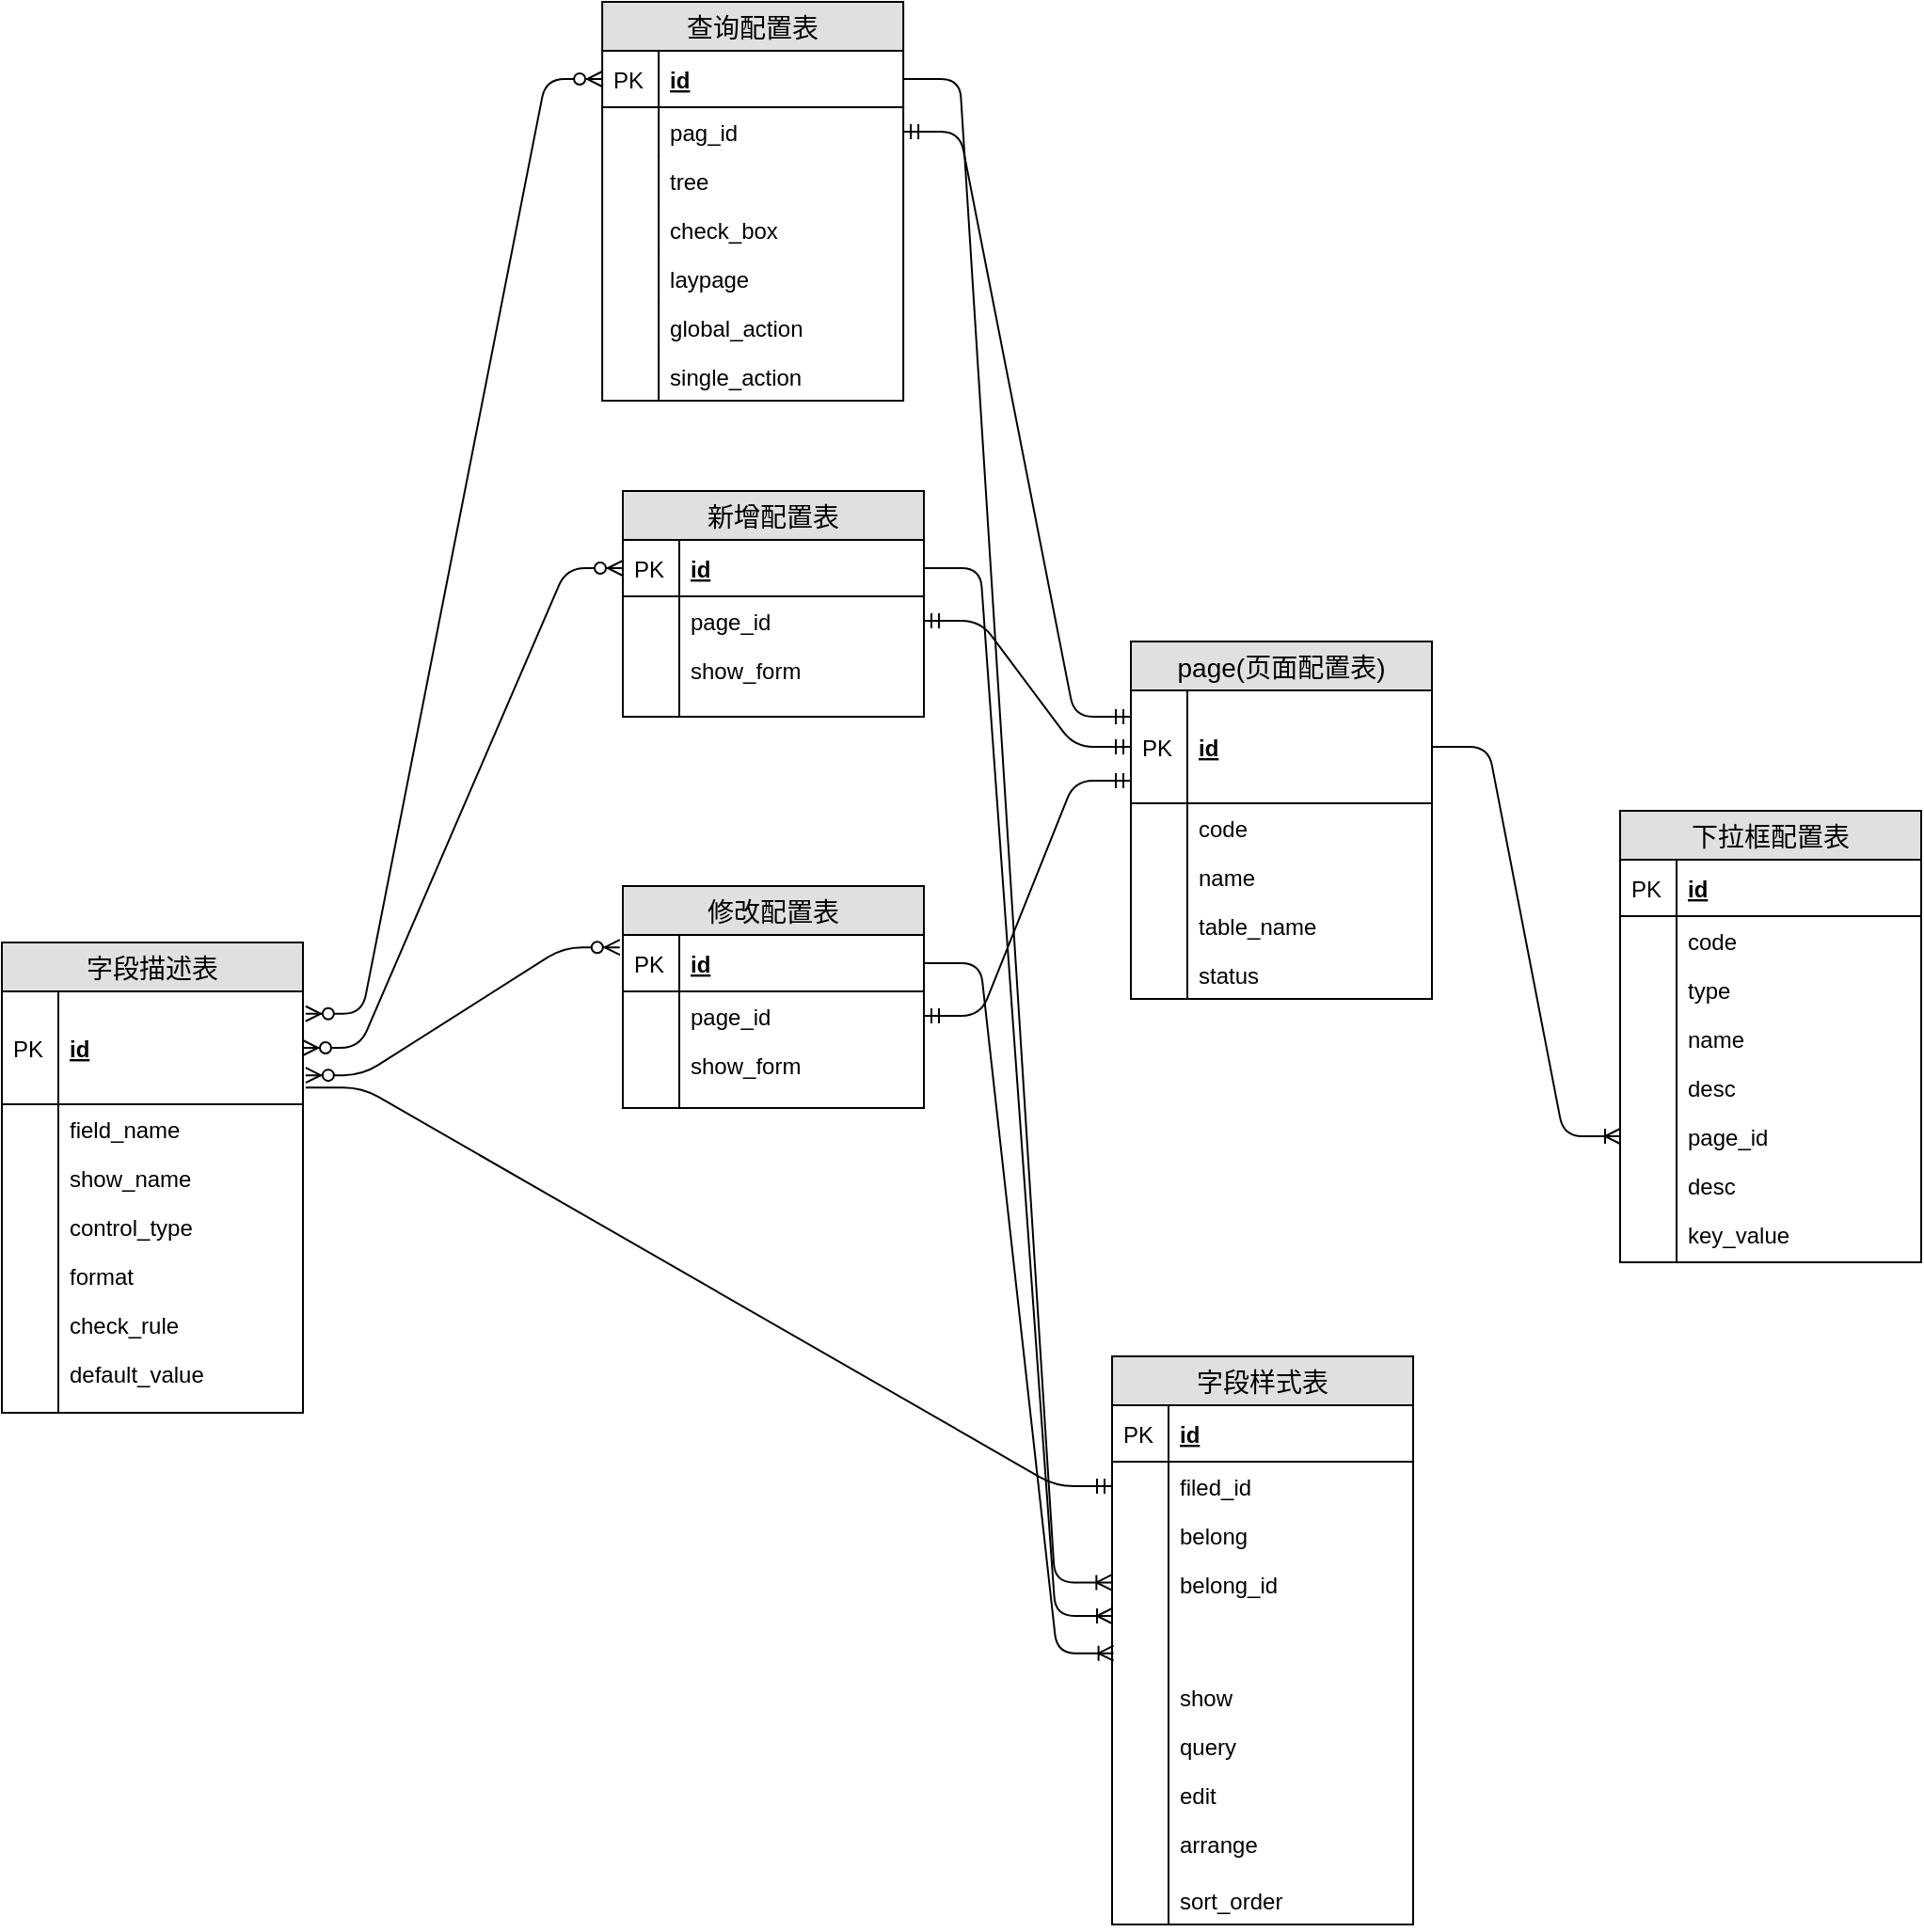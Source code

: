 <mxfile version="12.6.5" type="github">
  <diagram id="ws6lZEbR3iSWEsv3Xen0" name="第 1 页">
    <mxGraphModel dx="1848" dy="1738" grid="1" gridSize="10" guides="1" tooltips="1" connect="1" arrows="1" fold="1" page="1" pageScale="1" pageWidth="827" pageHeight="1169" math="0" shadow="0">
      <root>
        <mxCell id="0"/>
        <mxCell id="1" parent="0"/>
        <mxCell id="O1Zh5Ntyxq8UXQbU3Ag8-3" value="page(页面配置表)" style="swimlane;fontStyle=0;childLayout=stackLayout;horizontal=1;startSize=26;fillColor=#e0e0e0;horizontalStack=0;resizeParent=1;resizeParentMax=0;resizeLast=0;collapsible=1;marginBottom=0;swimlaneFillColor=#ffffff;align=center;fontSize=14;" parent="1" vertex="1">
          <mxGeometry x="120" y="170" width="160" height="190" as="geometry"/>
        </mxCell>
        <mxCell id="O1Zh5Ntyxq8UXQbU3Ag8-4" value="id" style="shape=partialRectangle;top=0;left=0;right=0;bottom=1;align=left;verticalAlign=middle;fillColor=none;spacingLeft=34;spacingRight=4;overflow=hidden;rotatable=0;points=[[0,0.5],[1,0.5]];portConstraint=eastwest;dropTarget=0;fontStyle=5;fontSize=12;" parent="O1Zh5Ntyxq8UXQbU3Ag8-3" vertex="1">
          <mxGeometry y="26" width="160" height="60" as="geometry"/>
        </mxCell>
        <mxCell id="O1Zh5Ntyxq8UXQbU3Ag8-5" value="PK" style="shape=partialRectangle;top=0;left=0;bottom=0;fillColor=none;align=left;verticalAlign=middle;spacingLeft=4;spacingRight=4;overflow=hidden;rotatable=0;points=[];portConstraint=eastwest;part=1;fontSize=12;" parent="O1Zh5Ntyxq8UXQbU3Ag8-4" vertex="1" connectable="0">
          <mxGeometry width="30" height="60" as="geometry"/>
        </mxCell>
        <mxCell id="O1Zh5Ntyxq8UXQbU3Ag8-6" value="code" style="shape=partialRectangle;top=0;left=0;right=0;bottom=0;align=left;verticalAlign=top;fillColor=none;spacingLeft=34;spacingRight=4;overflow=hidden;rotatable=0;points=[[0,0.5],[1,0.5]];portConstraint=eastwest;dropTarget=0;fontSize=12;" parent="O1Zh5Ntyxq8UXQbU3Ag8-3" vertex="1">
          <mxGeometry y="86" width="160" height="26" as="geometry"/>
        </mxCell>
        <mxCell id="O1Zh5Ntyxq8UXQbU3Ag8-7" value="" style="shape=partialRectangle;top=0;left=0;bottom=0;fillColor=none;align=left;verticalAlign=top;spacingLeft=4;spacingRight=4;overflow=hidden;rotatable=0;points=[];portConstraint=eastwest;part=1;fontSize=12;" parent="O1Zh5Ntyxq8UXQbU3Ag8-6" vertex="1" connectable="0">
          <mxGeometry width="30" height="26" as="geometry"/>
        </mxCell>
        <mxCell id="O1Zh5Ntyxq8UXQbU3Ag8-8" value="name" style="shape=partialRectangle;top=0;left=0;right=0;bottom=0;align=left;verticalAlign=top;fillColor=none;spacingLeft=34;spacingRight=4;overflow=hidden;rotatable=0;points=[[0,0.5],[1,0.5]];portConstraint=eastwest;dropTarget=0;fontSize=12;" parent="O1Zh5Ntyxq8UXQbU3Ag8-3" vertex="1">
          <mxGeometry y="112" width="160" height="26" as="geometry"/>
        </mxCell>
        <mxCell id="O1Zh5Ntyxq8UXQbU3Ag8-9" value="" style="shape=partialRectangle;top=0;left=0;bottom=0;fillColor=none;align=left;verticalAlign=top;spacingLeft=4;spacingRight=4;overflow=hidden;rotatable=0;points=[];portConstraint=eastwest;part=1;fontSize=12;" parent="O1Zh5Ntyxq8UXQbU3Ag8-8" vertex="1" connectable="0">
          <mxGeometry width="30" height="26" as="geometry"/>
        </mxCell>
        <mxCell id="O1Zh5Ntyxq8UXQbU3Ag8-10" value="table_name" style="shape=partialRectangle;top=0;left=0;right=0;bottom=0;align=left;verticalAlign=top;fillColor=none;spacingLeft=34;spacingRight=4;overflow=hidden;rotatable=0;points=[[0,0.5],[1,0.5]];portConstraint=eastwest;dropTarget=0;fontSize=12;" parent="O1Zh5Ntyxq8UXQbU3Ag8-3" vertex="1">
          <mxGeometry y="138" width="160" height="26" as="geometry"/>
        </mxCell>
        <mxCell id="O1Zh5Ntyxq8UXQbU3Ag8-11" value="" style="shape=partialRectangle;top=0;left=0;bottom=0;fillColor=none;align=left;verticalAlign=top;spacingLeft=4;spacingRight=4;overflow=hidden;rotatable=0;points=[];portConstraint=eastwest;part=1;fontSize=12;" parent="O1Zh5Ntyxq8UXQbU3Ag8-10" vertex="1" connectable="0">
          <mxGeometry width="30" height="26" as="geometry"/>
        </mxCell>
        <mxCell id="QCWBeS-BqgH0feekaY_x-1" value="status" style="shape=partialRectangle;top=0;left=0;right=0;bottom=0;align=left;verticalAlign=top;fillColor=none;spacingLeft=34;spacingRight=4;overflow=hidden;rotatable=0;points=[[0,0.5],[1,0.5]];portConstraint=eastwest;dropTarget=0;fontSize=12;" vertex="1" parent="O1Zh5Ntyxq8UXQbU3Ag8-3">
          <mxGeometry y="164" width="160" height="26" as="geometry"/>
        </mxCell>
        <mxCell id="QCWBeS-BqgH0feekaY_x-2" value="" style="shape=partialRectangle;top=0;left=0;bottom=0;fillColor=none;align=left;verticalAlign=top;spacingLeft=4;spacingRight=4;overflow=hidden;rotatable=0;points=[];portConstraint=eastwest;part=1;fontSize=12;" vertex="1" connectable="0" parent="QCWBeS-BqgH0feekaY_x-1">
          <mxGeometry width="30" height="26" as="geometry"/>
        </mxCell>
        <mxCell id="O1Zh5Ntyxq8UXQbU3Ag8-12" value="" style="shape=partialRectangle;top=0;left=0;right=0;bottom=0;align=left;verticalAlign=top;fillColor=none;spacingLeft=34;spacingRight=4;overflow=hidden;rotatable=0;points=[[0,0.5],[1,0.5]];portConstraint=eastwest;dropTarget=0;fontSize=12;" parent="O1Zh5Ntyxq8UXQbU3Ag8-3" vertex="1">
          <mxGeometry y="190" width="160" as="geometry"/>
        </mxCell>
        <mxCell id="O1Zh5Ntyxq8UXQbU3Ag8-13" value="" style="shape=partialRectangle;top=0;left=0;bottom=0;fillColor=none;align=left;verticalAlign=top;spacingLeft=4;spacingRight=4;overflow=hidden;rotatable=0;points=[];portConstraint=eastwest;part=1;fontSize=12;" parent="O1Zh5Ntyxq8UXQbU3Ag8-12" vertex="1" connectable="0">
          <mxGeometry width="30" as="geometry"/>
        </mxCell>
        <mxCell id="O1Zh5Ntyxq8UXQbU3Ag8-14" value="下拉框配置表" style="swimlane;fontStyle=0;childLayout=stackLayout;horizontal=1;startSize=26;fillColor=#e0e0e0;horizontalStack=0;resizeParent=1;resizeParentMax=0;resizeLast=0;collapsible=1;marginBottom=0;swimlaneFillColor=#ffffff;align=center;fontSize=14;" parent="1" vertex="1">
          <mxGeometry x="380" y="260" width="160" height="240" as="geometry"/>
        </mxCell>
        <mxCell id="O1Zh5Ntyxq8UXQbU3Ag8-15" value="id" style="shape=partialRectangle;top=0;left=0;right=0;bottom=1;align=left;verticalAlign=middle;fillColor=none;spacingLeft=34;spacingRight=4;overflow=hidden;rotatable=0;points=[[0,0.5],[1,0.5]];portConstraint=eastwest;dropTarget=0;fontStyle=5;fontSize=12;" parent="O1Zh5Ntyxq8UXQbU3Ag8-14" vertex="1">
          <mxGeometry y="26" width="160" height="30" as="geometry"/>
        </mxCell>
        <mxCell id="O1Zh5Ntyxq8UXQbU3Ag8-16" value="PK" style="shape=partialRectangle;top=0;left=0;bottom=0;fillColor=none;align=left;verticalAlign=middle;spacingLeft=4;spacingRight=4;overflow=hidden;rotatable=0;points=[];portConstraint=eastwest;part=1;fontSize=12;" parent="O1Zh5Ntyxq8UXQbU3Ag8-15" vertex="1" connectable="0">
          <mxGeometry width="30" height="30" as="geometry"/>
        </mxCell>
        <mxCell id="O1Zh5Ntyxq8UXQbU3Ag8-17" value="code" style="shape=partialRectangle;top=0;left=0;right=0;bottom=0;align=left;verticalAlign=top;fillColor=none;spacingLeft=34;spacingRight=4;overflow=hidden;rotatable=0;points=[[0,0.5],[1,0.5]];portConstraint=eastwest;dropTarget=0;fontSize=12;" parent="O1Zh5Ntyxq8UXQbU3Ag8-14" vertex="1">
          <mxGeometry y="56" width="160" height="26" as="geometry"/>
        </mxCell>
        <mxCell id="O1Zh5Ntyxq8UXQbU3Ag8-18" value="" style="shape=partialRectangle;top=0;left=0;bottom=0;fillColor=none;align=left;verticalAlign=top;spacingLeft=4;spacingRight=4;overflow=hidden;rotatable=0;points=[];portConstraint=eastwest;part=1;fontSize=12;" parent="O1Zh5Ntyxq8UXQbU3Ag8-17" vertex="1" connectable="0">
          <mxGeometry width="30" height="26" as="geometry"/>
        </mxCell>
        <mxCell id="QCWBeS-BqgH0feekaY_x-41" value="type" style="shape=partialRectangle;top=0;left=0;right=0;bottom=0;align=left;verticalAlign=top;fillColor=none;spacingLeft=34;spacingRight=4;overflow=hidden;rotatable=0;points=[[0,0.5],[1,0.5]];portConstraint=eastwest;dropTarget=0;fontSize=12;" vertex="1" parent="O1Zh5Ntyxq8UXQbU3Ag8-14">
          <mxGeometry y="82" width="160" height="26" as="geometry"/>
        </mxCell>
        <mxCell id="QCWBeS-BqgH0feekaY_x-42" value="" style="shape=partialRectangle;top=0;left=0;bottom=0;fillColor=none;align=left;verticalAlign=top;spacingLeft=4;spacingRight=4;overflow=hidden;rotatable=0;points=[];portConstraint=eastwest;part=1;fontSize=12;" vertex="1" connectable="0" parent="QCWBeS-BqgH0feekaY_x-41">
          <mxGeometry width="30" height="26" as="geometry"/>
        </mxCell>
        <mxCell id="O1Zh5Ntyxq8UXQbU3Ag8-19" value="name&#xa;" style="shape=partialRectangle;top=0;left=0;right=0;bottom=0;align=left;verticalAlign=top;fillColor=none;spacingLeft=34;spacingRight=4;overflow=hidden;rotatable=0;points=[[0,0.5],[1,0.5]];portConstraint=eastwest;dropTarget=0;fontSize=12;" parent="O1Zh5Ntyxq8UXQbU3Ag8-14" vertex="1">
          <mxGeometry y="108" width="160" height="26" as="geometry"/>
        </mxCell>
        <mxCell id="O1Zh5Ntyxq8UXQbU3Ag8-20" value="" style="shape=partialRectangle;top=0;left=0;bottom=0;fillColor=none;align=left;verticalAlign=top;spacingLeft=4;spacingRight=4;overflow=hidden;rotatable=0;points=[];portConstraint=eastwest;part=1;fontSize=12;" parent="O1Zh5Ntyxq8UXQbU3Ag8-19" vertex="1" connectable="0">
          <mxGeometry width="30" height="26" as="geometry"/>
        </mxCell>
        <mxCell id="O1Zh5Ntyxq8UXQbU3Ag8-21" value="desc" style="shape=partialRectangle;top=0;left=0;right=0;bottom=0;align=left;verticalAlign=top;fillColor=none;spacingLeft=34;spacingRight=4;overflow=hidden;rotatable=0;points=[[0,0.5],[1,0.5]];portConstraint=eastwest;dropTarget=0;fontSize=12;" parent="O1Zh5Ntyxq8UXQbU3Ag8-14" vertex="1">
          <mxGeometry y="134" width="160" height="26" as="geometry"/>
        </mxCell>
        <mxCell id="O1Zh5Ntyxq8UXQbU3Ag8-22" value="" style="shape=partialRectangle;top=0;left=0;bottom=0;fillColor=none;align=left;verticalAlign=top;spacingLeft=4;spacingRight=4;overflow=hidden;rotatable=0;points=[];portConstraint=eastwest;part=1;fontSize=12;" parent="O1Zh5Ntyxq8UXQbU3Ag8-21" vertex="1" connectable="0">
          <mxGeometry width="30" height="26" as="geometry"/>
        </mxCell>
        <mxCell id="O1Zh5Ntyxq8UXQbU3Ag8-64" value="page_id" style="shape=partialRectangle;top=0;left=0;right=0;bottom=0;align=left;verticalAlign=top;fillColor=none;spacingLeft=34;spacingRight=4;overflow=hidden;rotatable=0;points=[[0,0.5],[1,0.5]];portConstraint=eastwest;dropTarget=0;fontSize=12;" parent="O1Zh5Ntyxq8UXQbU3Ag8-14" vertex="1">
          <mxGeometry y="160" width="160" height="26" as="geometry"/>
        </mxCell>
        <mxCell id="O1Zh5Ntyxq8UXQbU3Ag8-65" value="" style="shape=partialRectangle;top=0;left=0;bottom=0;fillColor=none;align=left;verticalAlign=top;spacingLeft=4;spacingRight=4;overflow=hidden;rotatable=0;points=[];portConstraint=eastwest;part=1;fontSize=12;" parent="O1Zh5Ntyxq8UXQbU3Ag8-64" vertex="1" connectable="0">
          <mxGeometry width="30" height="26" as="geometry"/>
        </mxCell>
        <mxCell id="O1Zh5Ntyxq8UXQbU3Ag8-66" value="desc" style="shape=partialRectangle;top=0;left=0;right=0;bottom=0;align=left;verticalAlign=top;fillColor=none;spacingLeft=34;spacingRight=4;overflow=hidden;rotatable=0;points=[[0,0.5],[1,0.5]];portConstraint=eastwest;dropTarget=0;fontSize=12;" parent="O1Zh5Ntyxq8UXQbU3Ag8-14" vertex="1">
          <mxGeometry y="186" width="160" height="26" as="geometry"/>
        </mxCell>
        <mxCell id="O1Zh5Ntyxq8UXQbU3Ag8-67" value="" style="shape=partialRectangle;top=0;left=0;bottom=0;fillColor=none;align=left;verticalAlign=top;spacingLeft=4;spacingRight=4;overflow=hidden;rotatable=0;points=[];portConstraint=eastwest;part=1;fontSize=12;" parent="O1Zh5Ntyxq8UXQbU3Ag8-66" vertex="1" connectable="0">
          <mxGeometry width="30" height="26" as="geometry"/>
        </mxCell>
        <mxCell id="O1Zh5Ntyxq8UXQbU3Ag8-69" value="key_value" style="shape=partialRectangle;top=0;left=0;right=0;bottom=0;align=left;verticalAlign=top;fillColor=none;spacingLeft=34;spacingRight=4;overflow=hidden;rotatable=0;points=[[0,0.5],[1,0.5]];portConstraint=eastwest;dropTarget=0;fontSize=12;" parent="O1Zh5Ntyxq8UXQbU3Ag8-14" vertex="1">
          <mxGeometry y="212" width="160" height="26" as="geometry"/>
        </mxCell>
        <mxCell id="O1Zh5Ntyxq8UXQbU3Ag8-70" value="" style="shape=partialRectangle;top=0;left=0;bottom=0;fillColor=none;align=left;verticalAlign=top;spacingLeft=4;spacingRight=4;overflow=hidden;rotatable=0;points=[];portConstraint=eastwest;part=1;fontSize=12;" parent="O1Zh5Ntyxq8UXQbU3Ag8-69" vertex="1" connectable="0">
          <mxGeometry width="30" height="26" as="geometry"/>
        </mxCell>
        <mxCell id="O1Zh5Ntyxq8UXQbU3Ag8-23" value="" style="shape=partialRectangle;top=0;left=0;right=0;bottom=0;align=left;verticalAlign=top;fillColor=none;spacingLeft=34;spacingRight=4;overflow=hidden;rotatable=0;points=[[0,0.5],[1,0.5]];portConstraint=eastwest;dropTarget=0;fontSize=12;" parent="O1Zh5Ntyxq8UXQbU3Ag8-14" vertex="1">
          <mxGeometry y="238" width="160" height="2" as="geometry"/>
        </mxCell>
        <mxCell id="O1Zh5Ntyxq8UXQbU3Ag8-24" value="" style="shape=partialRectangle;top=0;left=0;bottom=0;fillColor=none;align=left;verticalAlign=top;spacingLeft=4;spacingRight=4;overflow=hidden;rotatable=0;points=[];portConstraint=eastwest;part=1;fontSize=12;" parent="O1Zh5Ntyxq8UXQbU3Ag8-23" vertex="1" connectable="0">
          <mxGeometry width="30" height="2" as="geometry"/>
        </mxCell>
        <mxCell id="O1Zh5Ntyxq8UXQbU3Ag8-25" value="查询配置表" style="swimlane;fontStyle=0;childLayout=stackLayout;horizontal=1;startSize=26;fillColor=#e0e0e0;horizontalStack=0;resizeParent=1;resizeParentMax=0;resizeLast=0;collapsible=1;marginBottom=0;swimlaneFillColor=#ffffff;align=center;fontSize=14;" parent="1" vertex="1">
          <mxGeometry x="-160.94" y="-170" width="160" height="212" as="geometry"/>
        </mxCell>
        <mxCell id="O1Zh5Ntyxq8UXQbU3Ag8-26" value="id" style="shape=partialRectangle;top=0;left=0;right=0;bottom=1;align=left;verticalAlign=middle;fillColor=none;spacingLeft=34;spacingRight=4;overflow=hidden;rotatable=0;points=[[0,0.5],[1,0.5]];portConstraint=eastwest;dropTarget=0;fontStyle=5;fontSize=12;" parent="O1Zh5Ntyxq8UXQbU3Ag8-25" vertex="1">
          <mxGeometry y="26" width="160" height="30" as="geometry"/>
        </mxCell>
        <mxCell id="O1Zh5Ntyxq8UXQbU3Ag8-27" value="PK" style="shape=partialRectangle;top=0;left=0;bottom=0;fillColor=none;align=left;verticalAlign=middle;spacingLeft=4;spacingRight=4;overflow=hidden;rotatable=0;points=[];portConstraint=eastwest;part=1;fontSize=12;" parent="O1Zh5Ntyxq8UXQbU3Ag8-26" vertex="1" connectable="0">
          <mxGeometry width="30" height="30" as="geometry"/>
        </mxCell>
        <mxCell id="O1Zh5Ntyxq8UXQbU3Ag8-28" value="pag_id" style="shape=partialRectangle;top=0;left=0;right=0;bottom=0;align=left;verticalAlign=top;fillColor=none;spacingLeft=34;spacingRight=4;overflow=hidden;rotatable=0;points=[[0,0.5],[1,0.5]];portConstraint=eastwest;dropTarget=0;fontSize=12;" parent="O1Zh5Ntyxq8UXQbU3Ag8-25" vertex="1">
          <mxGeometry y="56" width="160" height="26" as="geometry"/>
        </mxCell>
        <mxCell id="O1Zh5Ntyxq8UXQbU3Ag8-29" value="" style="shape=partialRectangle;top=0;left=0;bottom=0;fillColor=none;align=left;verticalAlign=top;spacingLeft=4;spacingRight=4;overflow=hidden;rotatable=0;points=[];portConstraint=eastwest;part=1;fontSize=12;" parent="O1Zh5Ntyxq8UXQbU3Ag8-28" vertex="1" connectable="0">
          <mxGeometry width="30" height="26" as="geometry"/>
        </mxCell>
        <mxCell id="O1Zh5Ntyxq8UXQbU3Ag8-72" value="tree" style="shape=partialRectangle;top=0;left=0;right=0;bottom=0;align=left;verticalAlign=top;fillColor=none;spacingLeft=34;spacingRight=4;overflow=hidden;rotatable=0;points=[[0,0.5],[1,0.5]];portConstraint=eastwest;dropTarget=0;fontSize=12;" parent="O1Zh5Ntyxq8UXQbU3Ag8-25" vertex="1">
          <mxGeometry y="82" width="160" height="26" as="geometry"/>
        </mxCell>
        <mxCell id="O1Zh5Ntyxq8UXQbU3Ag8-73" value="" style="shape=partialRectangle;top=0;left=0;bottom=0;fillColor=none;align=left;verticalAlign=top;spacingLeft=4;spacingRight=4;overflow=hidden;rotatable=0;points=[];portConstraint=eastwest;part=1;fontSize=12;" parent="O1Zh5Ntyxq8UXQbU3Ag8-72" vertex="1" connectable="0">
          <mxGeometry width="30" height="26" as="geometry"/>
        </mxCell>
        <mxCell id="O1Zh5Ntyxq8UXQbU3Ag8-74" value="check_box" style="shape=partialRectangle;top=0;left=0;right=0;bottom=0;align=left;verticalAlign=top;fillColor=none;spacingLeft=34;spacingRight=4;overflow=hidden;rotatable=0;points=[[0,0.5],[1,0.5]];portConstraint=eastwest;dropTarget=0;fontSize=12;" parent="O1Zh5Ntyxq8UXQbU3Ag8-25" vertex="1">
          <mxGeometry y="108" width="160" height="26" as="geometry"/>
        </mxCell>
        <mxCell id="O1Zh5Ntyxq8UXQbU3Ag8-75" value="" style="shape=partialRectangle;top=0;left=0;bottom=0;fillColor=none;align=left;verticalAlign=top;spacingLeft=4;spacingRight=4;overflow=hidden;rotatable=0;points=[];portConstraint=eastwest;part=1;fontSize=12;" parent="O1Zh5Ntyxq8UXQbU3Ag8-74" vertex="1" connectable="0">
          <mxGeometry width="30" height="26" as="geometry"/>
        </mxCell>
        <mxCell id="O1Zh5Ntyxq8UXQbU3Ag8-76" value="laypage" style="shape=partialRectangle;top=0;left=0;right=0;bottom=0;align=left;verticalAlign=top;fillColor=none;spacingLeft=34;spacingRight=4;overflow=hidden;rotatable=0;points=[[0,0.5],[1,0.5]];portConstraint=eastwest;dropTarget=0;fontSize=12;" parent="O1Zh5Ntyxq8UXQbU3Ag8-25" vertex="1">
          <mxGeometry y="134" width="160" height="26" as="geometry"/>
        </mxCell>
        <mxCell id="O1Zh5Ntyxq8UXQbU3Ag8-77" value="" style="shape=partialRectangle;top=0;left=0;bottom=0;fillColor=none;align=left;verticalAlign=top;spacingLeft=4;spacingRight=4;overflow=hidden;rotatable=0;points=[];portConstraint=eastwest;part=1;fontSize=12;" parent="O1Zh5Ntyxq8UXQbU3Ag8-76" vertex="1" connectable="0">
          <mxGeometry width="30" height="26" as="geometry"/>
        </mxCell>
        <mxCell id="O1Zh5Ntyxq8UXQbU3Ag8-78" value="global_action" style="shape=partialRectangle;top=0;left=0;right=0;bottom=0;align=left;verticalAlign=top;fillColor=none;spacingLeft=34;spacingRight=4;overflow=hidden;rotatable=0;points=[[0,0.5],[1,0.5]];portConstraint=eastwest;dropTarget=0;fontSize=12;" parent="O1Zh5Ntyxq8UXQbU3Ag8-25" vertex="1">
          <mxGeometry y="160" width="160" height="26" as="geometry"/>
        </mxCell>
        <mxCell id="O1Zh5Ntyxq8UXQbU3Ag8-79" value="" style="shape=partialRectangle;top=0;left=0;bottom=0;fillColor=none;align=left;verticalAlign=top;spacingLeft=4;spacingRight=4;overflow=hidden;rotatable=0;points=[];portConstraint=eastwest;part=1;fontSize=12;" parent="O1Zh5Ntyxq8UXQbU3Ag8-78" vertex="1" connectable="0">
          <mxGeometry width="30" height="26" as="geometry"/>
        </mxCell>
        <mxCell id="O1Zh5Ntyxq8UXQbU3Ag8-80" value="single_action" style="shape=partialRectangle;top=0;left=0;right=0;bottom=0;align=left;verticalAlign=top;fillColor=none;spacingLeft=34;spacingRight=4;overflow=hidden;rotatable=0;points=[[0,0.5],[1,0.5]];portConstraint=eastwest;dropTarget=0;fontSize=12;" parent="O1Zh5Ntyxq8UXQbU3Ag8-25" vertex="1">
          <mxGeometry y="186" width="160" height="26" as="geometry"/>
        </mxCell>
        <mxCell id="O1Zh5Ntyxq8UXQbU3Ag8-81" value="" style="shape=partialRectangle;top=0;left=0;bottom=0;fillColor=none;align=left;verticalAlign=top;spacingLeft=4;spacingRight=4;overflow=hidden;rotatable=0;points=[];portConstraint=eastwest;part=1;fontSize=12;" parent="O1Zh5Ntyxq8UXQbU3Ag8-80" vertex="1" connectable="0">
          <mxGeometry width="30" height="26" as="geometry"/>
        </mxCell>
        <mxCell id="O1Zh5Ntyxq8UXQbU3Ag8-36" value="新增配置表" style="swimlane;fontStyle=0;childLayout=stackLayout;horizontal=1;startSize=26;fillColor=#e0e0e0;horizontalStack=0;resizeParent=1;resizeParentMax=0;resizeLast=0;collapsible=1;marginBottom=0;swimlaneFillColor=#ffffff;align=center;fontSize=14;" parent="1" vertex="1">
          <mxGeometry x="-150" y="90" width="160" height="120" as="geometry"/>
        </mxCell>
        <mxCell id="O1Zh5Ntyxq8UXQbU3Ag8-37" value="id" style="shape=partialRectangle;top=0;left=0;right=0;bottom=1;align=left;verticalAlign=middle;fillColor=none;spacingLeft=34;spacingRight=4;overflow=hidden;rotatable=0;points=[[0,0.5],[1,0.5]];portConstraint=eastwest;dropTarget=0;fontStyle=5;fontSize=12;" parent="O1Zh5Ntyxq8UXQbU3Ag8-36" vertex="1">
          <mxGeometry y="26" width="160" height="30" as="geometry"/>
        </mxCell>
        <mxCell id="O1Zh5Ntyxq8UXQbU3Ag8-38" value="PK" style="shape=partialRectangle;top=0;left=0;bottom=0;fillColor=none;align=left;verticalAlign=middle;spacingLeft=4;spacingRight=4;overflow=hidden;rotatable=0;points=[];portConstraint=eastwest;part=1;fontSize=12;" parent="O1Zh5Ntyxq8UXQbU3Ag8-37" vertex="1" connectable="0">
          <mxGeometry width="30" height="30" as="geometry"/>
        </mxCell>
        <mxCell id="O1Zh5Ntyxq8UXQbU3Ag8-39" value="page_id" style="shape=partialRectangle;top=0;left=0;right=0;bottom=0;align=left;verticalAlign=top;fillColor=none;spacingLeft=34;spacingRight=4;overflow=hidden;rotatable=0;points=[[0,0.5],[1,0.5]];portConstraint=eastwest;dropTarget=0;fontSize=12;" parent="O1Zh5Ntyxq8UXQbU3Ag8-36" vertex="1">
          <mxGeometry y="56" width="160" height="26" as="geometry"/>
        </mxCell>
        <mxCell id="O1Zh5Ntyxq8UXQbU3Ag8-40" value="" style="shape=partialRectangle;top=0;left=0;bottom=0;fillColor=none;align=left;verticalAlign=top;spacingLeft=4;spacingRight=4;overflow=hidden;rotatable=0;points=[];portConstraint=eastwest;part=1;fontSize=12;" parent="O1Zh5Ntyxq8UXQbU3Ag8-39" vertex="1" connectable="0">
          <mxGeometry width="30" height="26" as="geometry"/>
        </mxCell>
        <mxCell id="O1Zh5Ntyxq8UXQbU3Ag8-41" value="show_form" style="shape=partialRectangle;top=0;left=0;right=0;bottom=0;align=left;verticalAlign=top;fillColor=none;spacingLeft=34;spacingRight=4;overflow=hidden;rotatable=0;points=[[0,0.5],[1,0.5]];portConstraint=eastwest;dropTarget=0;fontSize=12;" parent="O1Zh5Ntyxq8UXQbU3Ag8-36" vertex="1">
          <mxGeometry y="82" width="160" height="28" as="geometry"/>
        </mxCell>
        <mxCell id="O1Zh5Ntyxq8UXQbU3Ag8-42" value="" style="shape=partialRectangle;top=0;left=0;bottom=0;fillColor=none;align=left;verticalAlign=top;spacingLeft=4;spacingRight=4;overflow=hidden;rotatable=0;points=[];portConstraint=eastwest;part=1;fontSize=12;" parent="O1Zh5Ntyxq8UXQbU3Ag8-41" vertex="1" connectable="0">
          <mxGeometry width="30" height="28" as="geometry"/>
        </mxCell>
        <mxCell id="O1Zh5Ntyxq8UXQbU3Ag8-45" value="" style="shape=partialRectangle;top=0;left=0;right=0;bottom=0;align=left;verticalAlign=top;fillColor=none;spacingLeft=34;spacingRight=4;overflow=hidden;rotatable=0;points=[[0,0.5],[1,0.5]];portConstraint=eastwest;dropTarget=0;fontSize=12;" parent="O1Zh5Ntyxq8UXQbU3Ag8-36" vertex="1">
          <mxGeometry y="110" width="160" height="10" as="geometry"/>
        </mxCell>
        <mxCell id="O1Zh5Ntyxq8UXQbU3Ag8-46" value="" style="shape=partialRectangle;top=0;left=0;bottom=0;fillColor=none;align=left;verticalAlign=top;spacingLeft=4;spacingRight=4;overflow=hidden;rotatable=0;points=[];portConstraint=eastwest;part=1;fontSize=12;" parent="O1Zh5Ntyxq8UXQbU3Ag8-45" vertex="1" connectable="0">
          <mxGeometry width="30" height="10" as="geometry"/>
        </mxCell>
        <mxCell id="O1Zh5Ntyxq8UXQbU3Ag8-47" value="修改配置表" style="swimlane;fontStyle=0;childLayout=stackLayout;horizontal=1;startSize=26;fillColor=#e0e0e0;horizontalStack=0;resizeParent=1;resizeParentMax=0;resizeLast=0;collapsible=1;marginBottom=0;swimlaneFillColor=#ffffff;align=center;fontSize=14;" parent="1" vertex="1">
          <mxGeometry x="-150" y="300" width="160" height="118" as="geometry"/>
        </mxCell>
        <mxCell id="O1Zh5Ntyxq8UXQbU3Ag8-48" value="id" style="shape=partialRectangle;top=0;left=0;right=0;bottom=1;align=left;verticalAlign=middle;fillColor=none;spacingLeft=34;spacingRight=4;overflow=hidden;rotatable=0;points=[[0,0.5],[1,0.5]];portConstraint=eastwest;dropTarget=0;fontStyle=5;fontSize=12;" parent="O1Zh5Ntyxq8UXQbU3Ag8-47" vertex="1">
          <mxGeometry y="26" width="160" height="30" as="geometry"/>
        </mxCell>
        <mxCell id="O1Zh5Ntyxq8UXQbU3Ag8-49" value="PK" style="shape=partialRectangle;top=0;left=0;bottom=0;fillColor=none;align=left;verticalAlign=middle;spacingLeft=4;spacingRight=4;overflow=hidden;rotatable=0;points=[];portConstraint=eastwest;part=1;fontSize=12;" parent="O1Zh5Ntyxq8UXQbU3Ag8-48" vertex="1" connectable="0">
          <mxGeometry width="30" height="30" as="geometry"/>
        </mxCell>
        <mxCell id="O1Zh5Ntyxq8UXQbU3Ag8-50" value="page_id" style="shape=partialRectangle;top=0;left=0;right=0;bottom=0;align=left;verticalAlign=top;fillColor=none;spacingLeft=34;spacingRight=4;overflow=hidden;rotatable=0;points=[[0,0.5],[1,0.5]];portConstraint=eastwest;dropTarget=0;fontSize=12;" parent="O1Zh5Ntyxq8UXQbU3Ag8-47" vertex="1">
          <mxGeometry y="56" width="160" height="26" as="geometry"/>
        </mxCell>
        <mxCell id="O1Zh5Ntyxq8UXQbU3Ag8-51" value="" style="shape=partialRectangle;top=0;left=0;bottom=0;fillColor=none;align=left;verticalAlign=top;spacingLeft=4;spacingRight=4;overflow=hidden;rotatable=0;points=[];portConstraint=eastwest;part=1;fontSize=12;" parent="O1Zh5Ntyxq8UXQbU3Ag8-50" vertex="1" connectable="0">
          <mxGeometry width="30" height="26" as="geometry"/>
        </mxCell>
        <mxCell id="O1Zh5Ntyxq8UXQbU3Ag8-52" value="show_form" style="shape=partialRectangle;top=0;left=0;right=0;bottom=0;align=left;verticalAlign=top;fillColor=none;spacingLeft=34;spacingRight=4;overflow=hidden;rotatable=0;points=[[0,0.5],[1,0.5]];portConstraint=eastwest;dropTarget=0;fontSize=12;" parent="O1Zh5Ntyxq8UXQbU3Ag8-47" vertex="1">
          <mxGeometry y="82" width="160" height="26" as="geometry"/>
        </mxCell>
        <mxCell id="O1Zh5Ntyxq8UXQbU3Ag8-53" value="" style="shape=partialRectangle;top=0;left=0;bottom=0;fillColor=none;align=left;verticalAlign=top;spacingLeft=4;spacingRight=4;overflow=hidden;rotatable=0;points=[];portConstraint=eastwest;part=1;fontSize=12;" parent="O1Zh5Ntyxq8UXQbU3Ag8-52" vertex="1" connectable="0">
          <mxGeometry width="30" height="26" as="geometry"/>
        </mxCell>
        <mxCell id="O1Zh5Ntyxq8UXQbU3Ag8-56" value="" style="shape=partialRectangle;top=0;left=0;right=0;bottom=0;align=left;verticalAlign=top;fillColor=none;spacingLeft=34;spacingRight=4;overflow=hidden;rotatable=0;points=[[0,0.5],[1,0.5]];portConstraint=eastwest;dropTarget=0;fontSize=12;" parent="O1Zh5Ntyxq8UXQbU3Ag8-47" vertex="1">
          <mxGeometry y="108" width="160" height="10" as="geometry"/>
        </mxCell>
        <mxCell id="O1Zh5Ntyxq8UXQbU3Ag8-57" value="" style="shape=partialRectangle;top=0;left=0;bottom=0;fillColor=none;align=left;verticalAlign=top;spacingLeft=4;spacingRight=4;overflow=hidden;rotatable=0;points=[];portConstraint=eastwest;part=1;fontSize=12;" parent="O1Zh5Ntyxq8UXQbU3Ag8-56" vertex="1" connectable="0">
          <mxGeometry width="30" height="10" as="geometry"/>
        </mxCell>
        <mxCell id="O1Zh5Ntyxq8UXQbU3Ag8-68" value="" style="edgeStyle=entityRelationEdgeStyle;fontSize=12;html=1;endArrow=ERoneToMany;entryX=0;entryY=0.5;entryDx=0;entryDy=0;" parent="1" source="O1Zh5Ntyxq8UXQbU3Ag8-4" target="O1Zh5Ntyxq8UXQbU3Ag8-64" edge="1">
          <mxGeometry width="100" height="100" relative="1" as="geometry">
            <mxPoint x="280" y="311" as="sourcePoint"/>
            <mxPoint x="421.421" y="211" as="targetPoint"/>
          </mxGeometry>
        </mxCell>
        <mxCell id="O1Zh5Ntyxq8UXQbU3Ag8-89" value="" style="edgeStyle=entityRelationEdgeStyle;fontSize=12;html=1;endArrow=ERmandOne;startArrow=ERmandOne;exitX=1;exitY=0.5;exitDx=0;exitDy=0;entryX=0;entryY=0.5;entryDx=0;entryDy=0;" parent="1" source="O1Zh5Ntyxq8UXQbU3Ag8-39" target="O1Zh5Ntyxq8UXQbU3Ag8-4" edge="1">
          <mxGeometry width="100" height="100" relative="1" as="geometry">
            <mxPoint x="40" y="70" as="sourcePoint"/>
            <mxPoint x="140" y="-30" as="targetPoint"/>
          </mxGeometry>
        </mxCell>
        <mxCell id="O1Zh5Ntyxq8UXQbU3Ag8-90" value="" style="edgeStyle=entityRelationEdgeStyle;fontSize=12;html=1;endArrow=ERmandOne;startArrow=ERmandOne;exitX=1;exitY=0.5;exitDx=0;exitDy=0;" parent="1" source="O1Zh5Ntyxq8UXQbU3Ag8-50" edge="1">
          <mxGeometry width="100" height="100" relative="1" as="geometry">
            <mxPoint x="-10" y="120" as="sourcePoint"/>
            <mxPoint x="120" y="244" as="targetPoint"/>
          </mxGeometry>
        </mxCell>
        <mxCell id="O1Zh5Ntyxq8UXQbU3Ag8-91" value="字段描述表" style="swimlane;fontStyle=0;childLayout=stackLayout;horizontal=1;startSize=26;fillColor=#e0e0e0;horizontalStack=0;resizeParent=1;resizeParentMax=0;resizeLast=0;collapsible=1;marginBottom=0;swimlaneFillColor=#ffffff;align=center;fontSize=14;" parent="1" vertex="1">
          <mxGeometry x="-480" y="330" width="160" height="250" as="geometry"/>
        </mxCell>
        <mxCell id="O1Zh5Ntyxq8UXQbU3Ag8-92" value="id" style="shape=partialRectangle;top=0;left=0;right=0;bottom=1;align=left;verticalAlign=middle;fillColor=none;spacingLeft=34;spacingRight=4;overflow=hidden;rotatable=0;points=[[0,0.5],[1,0.5]];portConstraint=eastwest;dropTarget=0;fontStyle=5;fontSize=12;" parent="O1Zh5Ntyxq8UXQbU3Ag8-91" vertex="1">
          <mxGeometry y="26" width="160" height="60" as="geometry"/>
        </mxCell>
        <mxCell id="O1Zh5Ntyxq8UXQbU3Ag8-93" value="PK" style="shape=partialRectangle;top=0;left=0;bottom=0;fillColor=none;align=left;verticalAlign=middle;spacingLeft=4;spacingRight=4;overflow=hidden;rotatable=0;points=[];portConstraint=eastwest;part=1;fontSize=12;" parent="O1Zh5Ntyxq8UXQbU3Ag8-92" vertex="1" connectable="0">
          <mxGeometry width="30" height="60" as="geometry"/>
        </mxCell>
        <mxCell id="O1Zh5Ntyxq8UXQbU3Ag8-94" value="field_name" style="shape=partialRectangle;top=0;left=0;right=0;bottom=0;align=left;verticalAlign=top;fillColor=none;spacingLeft=34;spacingRight=4;overflow=hidden;rotatable=0;points=[[0,0.5],[1,0.5]];portConstraint=eastwest;dropTarget=0;fontSize=12;" parent="O1Zh5Ntyxq8UXQbU3Ag8-91" vertex="1">
          <mxGeometry y="86" width="160" height="26" as="geometry"/>
        </mxCell>
        <mxCell id="O1Zh5Ntyxq8UXQbU3Ag8-95" value="" style="shape=partialRectangle;top=0;left=0;bottom=0;fillColor=none;align=left;verticalAlign=top;spacingLeft=4;spacingRight=4;overflow=hidden;rotatable=0;points=[];portConstraint=eastwest;part=1;fontSize=12;" parent="O1Zh5Ntyxq8UXQbU3Ag8-94" vertex="1" connectable="0">
          <mxGeometry width="30" height="26" as="geometry"/>
        </mxCell>
        <mxCell id="O1Zh5Ntyxq8UXQbU3Ag8-96" value="show_name" style="shape=partialRectangle;top=0;left=0;right=0;bottom=0;align=left;verticalAlign=top;fillColor=none;spacingLeft=34;spacingRight=4;overflow=hidden;rotatable=0;points=[[0,0.5],[1,0.5]];portConstraint=eastwest;dropTarget=0;fontSize=12;" parent="O1Zh5Ntyxq8UXQbU3Ag8-91" vertex="1">
          <mxGeometry y="112" width="160" height="26" as="geometry"/>
        </mxCell>
        <mxCell id="O1Zh5Ntyxq8UXQbU3Ag8-97" value="" style="shape=partialRectangle;top=0;left=0;bottom=0;fillColor=none;align=left;verticalAlign=top;spacingLeft=4;spacingRight=4;overflow=hidden;rotatable=0;points=[];portConstraint=eastwest;part=1;fontSize=12;" parent="O1Zh5Ntyxq8UXQbU3Ag8-96" vertex="1" connectable="0">
          <mxGeometry width="30" height="26" as="geometry"/>
        </mxCell>
        <mxCell id="O1Zh5Ntyxq8UXQbU3Ag8-98" value="control_type" style="shape=partialRectangle;top=0;left=0;right=0;bottom=0;align=left;verticalAlign=top;fillColor=none;spacingLeft=34;spacingRight=4;overflow=hidden;rotatable=0;points=[[0,0.5],[1,0.5]];portConstraint=eastwest;dropTarget=0;fontSize=12;" parent="O1Zh5Ntyxq8UXQbU3Ag8-91" vertex="1">
          <mxGeometry y="138" width="160" height="26" as="geometry"/>
        </mxCell>
        <mxCell id="O1Zh5Ntyxq8UXQbU3Ag8-99" value="" style="shape=partialRectangle;top=0;left=0;bottom=0;fillColor=none;align=left;verticalAlign=top;spacingLeft=4;spacingRight=4;overflow=hidden;rotatable=0;points=[];portConstraint=eastwest;part=1;fontSize=12;" parent="O1Zh5Ntyxq8UXQbU3Ag8-98" vertex="1" connectable="0">
          <mxGeometry width="30" height="26" as="geometry"/>
        </mxCell>
        <mxCell id="O1Zh5Ntyxq8UXQbU3Ag8-102" value="format" style="shape=partialRectangle;top=0;left=0;right=0;bottom=0;align=left;verticalAlign=top;fillColor=none;spacingLeft=34;spacingRight=4;overflow=hidden;rotatable=0;points=[[0,0.5],[1,0.5]];portConstraint=eastwest;dropTarget=0;fontSize=12;" parent="O1Zh5Ntyxq8UXQbU3Ag8-91" vertex="1">
          <mxGeometry y="164" width="160" height="26" as="geometry"/>
        </mxCell>
        <mxCell id="O1Zh5Ntyxq8UXQbU3Ag8-103" value="" style="shape=partialRectangle;top=0;left=0;bottom=0;fillColor=none;align=left;verticalAlign=top;spacingLeft=4;spacingRight=4;overflow=hidden;rotatable=0;points=[];portConstraint=eastwest;part=1;fontSize=12;" parent="O1Zh5Ntyxq8UXQbU3Ag8-102" vertex="1" connectable="0">
          <mxGeometry width="30" height="26" as="geometry"/>
        </mxCell>
        <mxCell id="O1Zh5Ntyxq8UXQbU3Ag8-104" value="check_rule" style="shape=partialRectangle;top=0;left=0;right=0;bottom=0;align=left;verticalAlign=top;fillColor=none;spacingLeft=34;spacingRight=4;overflow=hidden;rotatable=0;points=[[0,0.5],[1,0.5]];portConstraint=eastwest;dropTarget=0;fontSize=12;" parent="O1Zh5Ntyxq8UXQbU3Ag8-91" vertex="1">
          <mxGeometry y="190" width="160" height="26" as="geometry"/>
        </mxCell>
        <mxCell id="O1Zh5Ntyxq8UXQbU3Ag8-105" value="" style="shape=partialRectangle;top=0;left=0;bottom=0;fillColor=none;align=left;verticalAlign=top;spacingLeft=4;spacingRight=4;overflow=hidden;rotatable=0;points=[];portConstraint=eastwest;part=1;fontSize=12;" parent="O1Zh5Ntyxq8UXQbU3Ag8-104" vertex="1" connectable="0">
          <mxGeometry width="30" height="26" as="geometry"/>
        </mxCell>
        <mxCell id="QCWBeS-BqgH0feekaY_x-39" value="default_value" style="shape=partialRectangle;top=0;left=0;right=0;bottom=0;align=left;verticalAlign=top;fillColor=none;spacingLeft=34;spacingRight=4;overflow=hidden;rotatable=0;points=[[0,0.5],[1,0.5]];portConstraint=eastwest;dropTarget=0;fontSize=12;" vertex="1" parent="O1Zh5Ntyxq8UXQbU3Ag8-91">
          <mxGeometry y="216" width="160" height="26" as="geometry"/>
        </mxCell>
        <mxCell id="QCWBeS-BqgH0feekaY_x-40" value="" style="shape=partialRectangle;top=0;left=0;bottom=0;fillColor=none;align=left;verticalAlign=top;spacingLeft=4;spacingRight=4;overflow=hidden;rotatable=0;points=[];portConstraint=eastwest;part=1;fontSize=12;" vertex="1" connectable="0" parent="QCWBeS-BqgH0feekaY_x-39">
          <mxGeometry width="30" height="26" as="geometry"/>
        </mxCell>
        <mxCell id="O1Zh5Ntyxq8UXQbU3Ag8-100" value="" style="shape=partialRectangle;top=0;left=0;right=0;bottom=0;align=left;verticalAlign=top;fillColor=none;spacingLeft=34;spacingRight=4;overflow=hidden;rotatable=0;points=[[0,0.5],[1,0.5]];portConstraint=eastwest;dropTarget=0;fontSize=12;" parent="O1Zh5Ntyxq8UXQbU3Ag8-91" vertex="1">
          <mxGeometry y="242" width="160" height="8" as="geometry"/>
        </mxCell>
        <mxCell id="O1Zh5Ntyxq8UXQbU3Ag8-101" value="" style="shape=partialRectangle;top=0;left=0;bottom=0;fillColor=none;align=left;verticalAlign=top;spacingLeft=4;spacingRight=4;overflow=hidden;rotatable=0;points=[];portConstraint=eastwest;part=1;fontSize=12;" parent="O1Zh5Ntyxq8UXQbU3Ag8-100" vertex="1" connectable="0">
          <mxGeometry width="30" height="8" as="geometry"/>
        </mxCell>
        <mxCell id="QCWBeS-BqgH0feekaY_x-3" value="字段样式表" style="swimlane;fontStyle=0;childLayout=stackLayout;horizontal=1;startSize=26;fillColor=#e0e0e0;horizontalStack=0;resizeParent=1;resizeParentMax=0;resizeLast=0;collapsible=1;marginBottom=0;swimlaneFillColor=#ffffff;align=center;fontSize=14;" vertex="1" parent="1">
          <mxGeometry x="110" y="550" width="160" height="302" as="geometry"/>
        </mxCell>
        <mxCell id="QCWBeS-BqgH0feekaY_x-4" value="id" style="shape=partialRectangle;top=0;left=0;right=0;bottom=1;align=left;verticalAlign=middle;fillColor=none;spacingLeft=34;spacingRight=4;overflow=hidden;rotatable=0;points=[[0,0.5],[1,0.5]];portConstraint=eastwest;dropTarget=0;fontStyle=5;fontSize=12;" vertex="1" parent="QCWBeS-BqgH0feekaY_x-3">
          <mxGeometry y="26" width="160" height="30" as="geometry"/>
        </mxCell>
        <mxCell id="QCWBeS-BqgH0feekaY_x-5" value="PK" style="shape=partialRectangle;top=0;left=0;bottom=0;fillColor=none;align=left;verticalAlign=middle;spacingLeft=4;spacingRight=4;overflow=hidden;rotatable=0;points=[];portConstraint=eastwest;part=1;fontSize=12;" vertex="1" connectable="0" parent="QCWBeS-BqgH0feekaY_x-4">
          <mxGeometry width="30" height="30" as="geometry"/>
        </mxCell>
        <mxCell id="QCWBeS-BqgH0feekaY_x-6" value="filed_id" style="shape=partialRectangle;top=0;left=0;right=0;bottom=0;align=left;verticalAlign=top;fillColor=none;spacingLeft=34;spacingRight=4;overflow=hidden;rotatable=0;points=[[0,0.5],[1,0.5]];portConstraint=eastwest;dropTarget=0;fontSize=12;" vertex="1" parent="QCWBeS-BqgH0feekaY_x-3">
          <mxGeometry y="56" width="160" height="26" as="geometry"/>
        </mxCell>
        <mxCell id="QCWBeS-BqgH0feekaY_x-7" value="" style="shape=partialRectangle;top=0;left=0;bottom=0;fillColor=none;align=left;verticalAlign=top;spacingLeft=4;spacingRight=4;overflow=hidden;rotatable=0;points=[];portConstraint=eastwest;part=1;fontSize=12;" vertex="1" connectable="0" parent="QCWBeS-BqgH0feekaY_x-6">
          <mxGeometry width="30" height="26" as="geometry"/>
        </mxCell>
        <mxCell id="QCWBeS-BqgH0feekaY_x-22" value="belong" style="shape=partialRectangle;top=0;left=0;right=0;bottom=0;align=left;verticalAlign=top;fillColor=none;spacingLeft=34;spacingRight=4;overflow=hidden;rotatable=0;points=[[0,0.5],[1,0.5]];portConstraint=eastwest;dropTarget=0;fontSize=12;" vertex="1" parent="QCWBeS-BqgH0feekaY_x-3">
          <mxGeometry y="82" width="160" height="26" as="geometry"/>
        </mxCell>
        <mxCell id="QCWBeS-BqgH0feekaY_x-23" value="" style="shape=partialRectangle;top=0;left=0;bottom=0;fillColor=none;align=left;verticalAlign=top;spacingLeft=4;spacingRight=4;overflow=hidden;rotatable=0;points=[];portConstraint=eastwest;part=1;fontSize=12;" vertex="1" connectable="0" parent="QCWBeS-BqgH0feekaY_x-22">
          <mxGeometry width="30" height="26" as="geometry"/>
        </mxCell>
        <mxCell id="QCWBeS-BqgH0feekaY_x-26" value="belong_id" style="shape=partialRectangle;top=0;left=0;right=0;bottom=0;align=left;verticalAlign=top;fillColor=none;spacingLeft=34;spacingRight=4;overflow=hidden;rotatable=0;points=[[0,0.5],[1,0.5]];portConstraint=eastwest;dropTarget=0;fontSize=12;" vertex="1" parent="QCWBeS-BqgH0feekaY_x-3">
          <mxGeometry y="108" width="160" height="60" as="geometry"/>
        </mxCell>
        <mxCell id="QCWBeS-BqgH0feekaY_x-27" value="" style="shape=partialRectangle;top=0;left=0;bottom=0;fillColor=none;align=left;verticalAlign=top;spacingLeft=4;spacingRight=4;overflow=hidden;rotatable=0;points=[];portConstraint=eastwest;part=1;fontSize=12;" vertex="1" connectable="0" parent="QCWBeS-BqgH0feekaY_x-26">
          <mxGeometry y="-34" width="30" height="94" as="geometry"/>
        </mxCell>
        <mxCell id="QCWBeS-BqgH0feekaY_x-20" value="show" style="shape=partialRectangle;top=0;left=0;right=0;bottom=0;align=left;verticalAlign=top;fillColor=none;spacingLeft=34;spacingRight=4;overflow=hidden;rotatable=0;points=[[0,0.5],[1,0.5]];portConstraint=eastwest;dropTarget=0;fontSize=12;" vertex="1" parent="QCWBeS-BqgH0feekaY_x-3">
          <mxGeometry y="168" width="160" height="26" as="geometry"/>
        </mxCell>
        <mxCell id="QCWBeS-BqgH0feekaY_x-21" value="" style="shape=partialRectangle;top=0;left=0;bottom=0;fillColor=none;align=left;verticalAlign=top;spacingLeft=4;spacingRight=4;overflow=hidden;rotatable=0;points=[];portConstraint=eastwest;part=1;fontSize=12;" vertex="1" connectable="0" parent="QCWBeS-BqgH0feekaY_x-20">
          <mxGeometry width="30" height="26" as="geometry"/>
        </mxCell>
        <mxCell id="QCWBeS-BqgH0feekaY_x-8" value="query" style="shape=partialRectangle;top=0;left=0;right=0;bottom=0;align=left;verticalAlign=top;fillColor=none;spacingLeft=34;spacingRight=4;overflow=hidden;rotatable=0;points=[[0,0.5],[1,0.5]];portConstraint=eastwest;dropTarget=0;fontSize=12;" vertex="1" parent="QCWBeS-BqgH0feekaY_x-3">
          <mxGeometry y="194" width="160" height="26" as="geometry"/>
        </mxCell>
        <mxCell id="QCWBeS-BqgH0feekaY_x-9" value="" style="shape=partialRectangle;top=0;left=0;bottom=0;fillColor=none;align=left;verticalAlign=top;spacingLeft=4;spacingRight=4;overflow=hidden;rotatable=0;points=[];portConstraint=eastwest;part=1;fontSize=12;" vertex="1" connectable="0" parent="QCWBeS-BqgH0feekaY_x-8">
          <mxGeometry width="30" height="26" as="geometry"/>
        </mxCell>
        <mxCell id="QCWBeS-BqgH0feekaY_x-10" value="edit" style="shape=partialRectangle;top=0;left=0;right=0;bottom=0;align=left;verticalAlign=top;fillColor=none;spacingLeft=34;spacingRight=4;overflow=hidden;rotatable=0;points=[[0,0.5],[1,0.5]];portConstraint=eastwest;dropTarget=0;fontSize=12;" vertex="1" parent="QCWBeS-BqgH0feekaY_x-3">
          <mxGeometry y="220" width="160" height="26" as="geometry"/>
        </mxCell>
        <mxCell id="QCWBeS-BqgH0feekaY_x-11" value="" style="shape=partialRectangle;top=0;left=0;bottom=0;fillColor=none;align=left;verticalAlign=top;spacingLeft=4;spacingRight=4;overflow=hidden;rotatable=0;points=[];portConstraint=eastwest;part=1;fontSize=12;" vertex="1" connectable="0" parent="QCWBeS-BqgH0feekaY_x-10">
          <mxGeometry width="30" height="26" as="geometry"/>
        </mxCell>
        <mxCell id="QCWBeS-BqgH0feekaY_x-14" value="arrange" style="shape=partialRectangle;top=0;left=0;right=0;bottom=0;align=left;verticalAlign=top;fillColor=none;spacingLeft=34;spacingRight=4;overflow=hidden;rotatable=0;points=[[0,0.5],[1,0.5]];portConstraint=eastwest;dropTarget=0;fontSize=12;" vertex="1" parent="QCWBeS-BqgH0feekaY_x-3">
          <mxGeometry y="246" width="160" height="30" as="geometry"/>
        </mxCell>
        <mxCell id="QCWBeS-BqgH0feekaY_x-15" value="" style="shape=partialRectangle;top=0;left=0;bottom=0;fillColor=none;align=left;verticalAlign=top;spacingLeft=4;spacingRight=4;overflow=hidden;rotatable=0;points=[];portConstraint=eastwest;part=1;fontSize=12;" vertex="1" connectable="0" parent="QCWBeS-BqgH0feekaY_x-14">
          <mxGeometry width="30" height="30.0" as="geometry"/>
        </mxCell>
        <mxCell id="QCWBeS-BqgH0feekaY_x-16" value="sort_order" style="shape=partialRectangle;top=0;left=0;right=0;bottom=0;align=left;verticalAlign=top;fillColor=none;spacingLeft=34;spacingRight=4;overflow=hidden;rotatable=0;points=[[0,0.5],[1,0.5]];portConstraint=eastwest;dropTarget=0;fontSize=12;" vertex="1" parent="QCWBeS-BqgH0feekaY_x-3">
          <mxGeometry y="276" width="160" height="26" as="geometry"/>
        </mxCell>
        <mxCell id="QCWBeS-BqgH0feekaY_x-17" value="" style="shape=partialRectangle;top=0;left=0;bottom=0;fillColor=none;align=left;verticalAlign=top;spacingLeft=4;spacingRight=4;overflow=hidden;rotatable=0;points=[];portConstraint=eastwest;part=1;fontSize=12;" vertex="1" connectable="0" parent="QCWBeS-BqgH0feekaY_x-16">
          <mxGeometry width="30" height="26" as="geometry"/>
        </mxCell>
        <mxCell id="QCWBeS-BqgH0feekaY_x-12" value="" style="shape=partialRectangle;top=0;left=0;right=0;bottom=0;align=left;verticalAlign=top;fillColor=none;spacingLeft=34;spacingRight=4;overflow=hidden;rotatable=0;points=[[0,0.5],[1,0.5]];portConstraint=eastwest;dropTarget=0;fontSize=12;" vertex="1" parent="QCWBeS-BqgH0feekaY_x-3">
          <mxGeometry y="302" width="160" as="geometry"/>
        </mxCell>
        <mxCell id="QCWBeS-BqgH0feekaY_x-13" value="" style="shape=partialRectangle;top=0;left=0;bottom=0;fillColor=none;align=left;verticalAlign=top;spacingLeft=4;spacingRight=4;overflow=hidden;rotatable=0;points=[];portConstraint=eastwest;part=1;fontSize=12;" vertex="1" connectable="0" parent="QCWBeS-BqgH0feekaY_x-12">
          <mxGeometry width="30" as="geometry"/>
        </mxCell>
        <mxCell id="QCWBeS-BqgH0feekaY_x-28" value="" style="edgeStyle=entityRelationEdgeStyle;fontSize=12;html=1;endArrow=ERmandOne;entryX=0;entryY=0.5;entryDx=0;entryDy=0;exitX=1.009;exitY=0.852;exitDx=0;exitDy=0;exitPerimeter=0;" edge="1" parent="1" source="O1Zh5Ntyxq8UXQbU3Ag8-92" target="QCWBeS-BqgH0feekaY_x-6">
          <mxGeometry width="100" height="100" relative="1" as="geometry">
            <mxPoint x="30" y="510" as="sourcePoint"/>
            <mxPoint x="130" y="410" as="targetPoint"/>
          </mxGeometry>
        </mxCell>
        <mxCell id="QCWBeS-BqgH0feekaY_x-30" value="" style="edgeStyle=entityRelationEdgeStyle;fontSize=12;html=1;endArrow=ERzeroToMany;endFill=1;startArrow=ERzeroToMany;entryX=-0.01;entryY=0.22;entryDx=0;entryDy=0;entryPerimeter=0;exitX=1.009;exitY=0.743;exitDx=0;exitDy=0;exitPerimeter=0;" edge="1" parent="1" source="O1Zh5Ntyxq8UXQbU3Ag8-92" target="O1Zh5Ntyxq8UXQbU3Ag8-48">
          <mxGeometry width="100" height="100" relative="1" as="geometry">
            <mxPoint x="-290" y="360" as="sourcePoint"/>
            <mxPoint x="-190" y="260" as="targetPoint"/>
          </mxGeometry>
        </mxCell>
        <mxCell id="QCWBeS-BqgH0feekaY_x-31" value="" style="edgeStyle=entityRelationEdgeStyle;fontSize=12;html=1;endArrow=ERzeroToMany;endFill=1;startArrow=ERzeroToMany;exitX=1;exitY=0.5;exitDx=0;exitDy=0;" edge="1" parent="1" source="O1Zh5Ntyxq8UXQbU3Ag8-92" target="O1Zh5Ntyxq8UXQbU3Ag8-37">
          <mxGeometry width="100" height="100" relative="1" as="geometry">
            <mxPoint x="-280" y="290" as="sourcePoint"/>
            <mxPoint x="-180" y="190" as="targetPoint"/>
          </mxGeometry>
        </mxCell>
        <mxCell id="QCWBeS-BqgH0feekaY_x-32" value="" style="edgeStyle=entityRelationEdgeStyle;fontSize=12;html=1;endArrow=ERmandOne;startArrow=ERmandOne;exitX=1;exitY=0.5;exitDx=0;exitDy=0;" edge="1" parent="1" source="O1Zh5Ntyxq8UXQbU3Ag8-28">
          <mxGeometry width="100" height="100" relative="1" as="geometry">
            <mxPoint x="20" y="-10.0" as="sourcePoint"/>
            <mxPoint x="120" y="210" as="targetPoint"/>
          </mxGeometry>
        </mxCell>
        <mxCell id="QCWBeS-BqgH0feekaY_x-33" value="" style="edgeStyle=entityRelationEdgeStyle;fontSize=12;html=1;endArrow=ERzeroToMany;endFill=1;startArrow=ERzeroToMany;exitX=1.009;exitY=0.198;exitDx=0;exitDy=0;exitPerimeter=0;" edge="1" parent="1" source="O1Zh5Ntyxq8UXQbU3Ag8-92" target="O1Zh5Ntyxq8UXQbU3Ag8-26">
          <mxGeometry width="100" height="100" relative="1" as="geometry">
            <mxPoint x="-370" y="260" as="sourcePoint"/>
            <mxPoint x="-200" y="20" as="targetPoint"/>
          </mxGeometry>
        </mxCell>
        <mxCell id="QCWBeS-BqgH0feekaY_x-34" value="" style="edgeStyle=entityRelationEdgeStyle;fontSize=12;html=1;endArrow=ERoneToMany;exitX=1;exitY=0.5;exitDx=0;exitDy=0;entryX=0.005;entryY=0.831;entryDx=0;entryDy=0;entryPerimeter=0;" edge="1" parent="1" source="O1Zh5Ntyxq8UXQbU3Ag8-48" target="QCWBeS-BqgH0feekaY_x-26">
          <mxGeometry width="100" height="100" relative="1" as="geometry">
            <mxPoint x="-230" y="680" as="sourcePoint"/>
            <mxPoint x="-130" y="580" as="targetPoint"/>
          </mxGeometry>
        </mxCell>
        <mxCell id="QCWBeS-BqgH0feekaY_x-35" value="" style="edgeStyle=entityRelationEdgeStyle;fontSize=12;html=1;endArrow=ERoneToMany;exitX=1;exitY=0.5;exitDx=0;exitDy=0;" edge="1" parent="1" source="O1Zh5Ntyxq8UXQbU3Ag8-37" target="QCWBeS-BqgH0feekaY_x-26">
          <mxGeometry width="100" height="100" relative="1" as="geometry">
            <mxPoint x="40" y="310" as="sourcePoint"/>
            <mxPoint x="140" y="640" as="targetPoint"/>
          </mxGeometry>
        </mxCell>
        <mxCell id="QCWBeS-BqgH0feekaY_x-36" value="" style="edgeStyle=entityRelationEdgeStyle;fontSize=12;html=1;endArrow=ERoneToMany;entryX=-0.002;entryY=0.204;entryDx=0;entryDy=0;exitX=1;exitY=0.5;exitDx=0;exitDy=0;entryPerimeter=0;" edge="1" parent="1" source="O1Zh5Ntyxq8UXQbU3Ag8-26" target="QCWBeS-BqgH0feekaY_x-26">
          <mxGeometry width="100" height="100" relative="1" as="geometry">
            <mxPoint x="40" y="120" as="sourcePoint"/>
            <mxPoint x="170" y="629" as="targetPoint"/>
          </mxGeometry>
        </mxCell>
      </root>
    </mxGraphModel>
  </diagram>
</mxfile>
